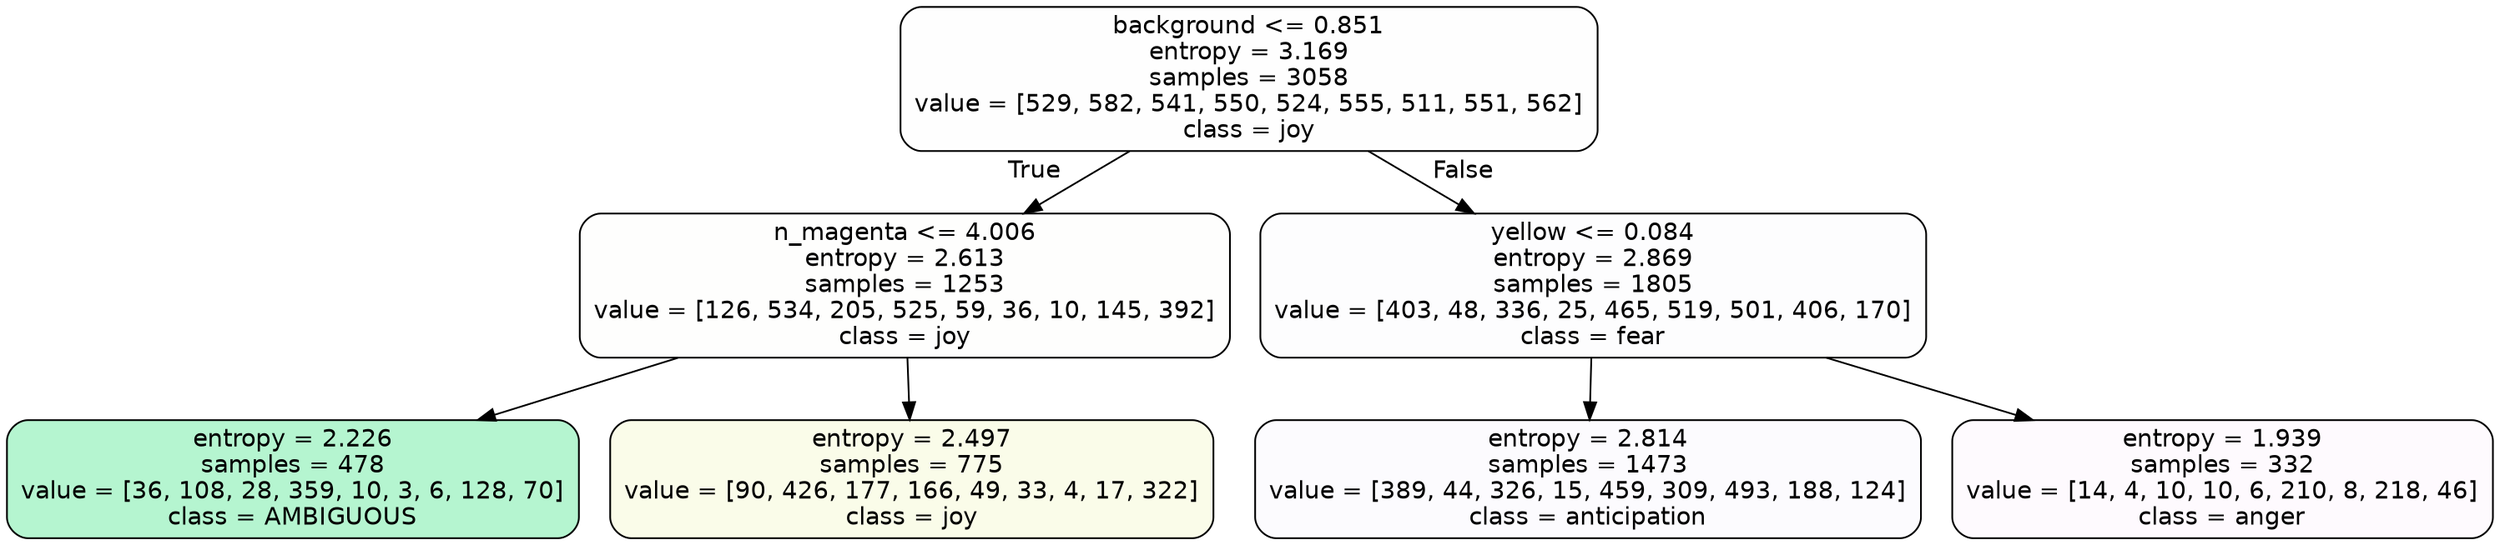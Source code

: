 digraph Tree {
node [shape=box, style="filled, rounded", color="black", fontname=helvetica] ;
edge [fontname=helvetica] ;
0 [label="background <= 0.851\nentropy = 3.169\nsamples = 3058\nvalue = [529, 582, 541, 550, 524, 555, 511, 551, 562]\nclass = joy", fillcolor="#d7e53901"] ;
1 [label="n_magenta <= 4.006\nentropy = 2.613\nsamples = 1253\nvalue = [126, 534, 205, 525, 59, 36, 10, 145, 392]\nclass = joy", fillcolor="#d7e53902"] ;
0 -> 1 [labeldistance=2.5, labelangle=45, headlabel="True"] ;
2 [label="entropy = 2.226\nsamples = 478\nvalue = [36, 108, 28, 359, 10, 3, 6, 128, 70]\nclass = AMBIGUOUS", fillcolor="#39e5815f"] ;
1 -> 2 ;
3 [label="entropy = 2.497\nsamples = 775\nvalue = [90, 426, 177, 166, 49, 33, 4, 17, 322]\nclass = joy", fillcolor="#d7e5391c"] ;
1 -> 3 ;
4 [label="yellow <= 0.084\nentropy = 2.869\nsamples = 1805\nvalue = [403, 48, 336, 25, 465, 519, 501, 406, 170]\nclass = fear", fillcolor="#3964e502"] ;
0 -> 4 [labeldistance=2.5, labelangle=-45, headlabel="False"] ;
5 [label="entropy = 2.814\nsamples = 1473\nvalue = [389, 44, 326, 15, 459, 309, 493, 188, 124]\nclass = anticipation", fillcolor="#8139e505"] ;
4 -> 5 ;
6 [label="entropy = 1.939\nsamples = 332\nvalue = [14, 4, 10, 10, 6, 210, 8, 218, 46]\nclass = anger", fillcolor="#e539d706"] ;
4 -> 6 ;
}